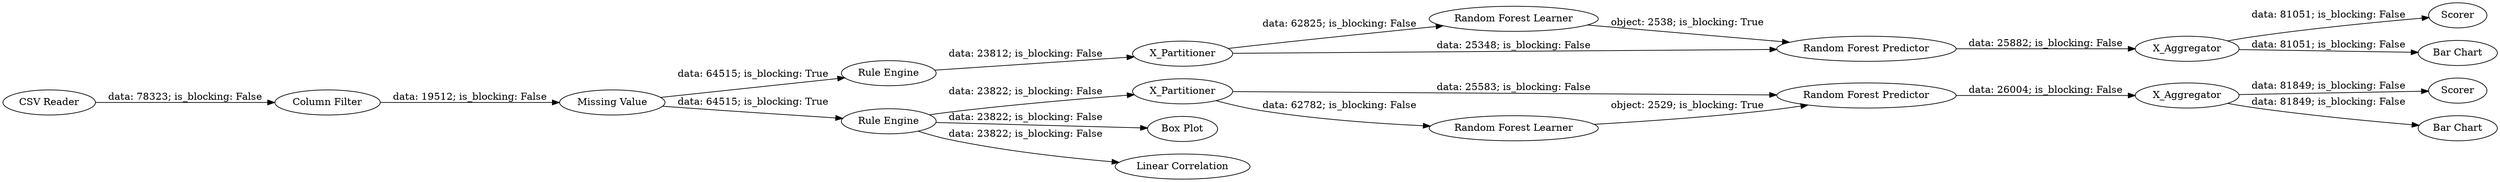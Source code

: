 digraph {
	"2757387548682160795_22" [label=Scorer]
	"2757387548682160795_28" [label=X_Partitioner]
	"2757387548682160795_15" [label="Column Filter"]
	"2757387548682160795_21" [label=X_Aggregator]
	"2757387548682160795_33" [label=Scorer]
	"2757387548682160795_18" [label=X_Partitioner]
	"2757387548682160795_14" [label="CSV Reader"]
	"2757387548682160795_27" [label="Rule Engine"]
	"2757387548682160795_20" [label="Random Forest Predictor"]
	"2757387548682160795_24" [label="Box Plot"]
	"2757387548682160795_17" [label="Rule Engine"]
	"2757387548682160795_32" [label=X_Aggregator]
	"2757387548682160795_34" [label="Bar Chart"]
	"2757387548682160795_19" [label="Random Forest Learner"]
	"2757387548682160795_16" [label="Missing Value"]
	"2757387548682160795_23" [label="Bar Chart"]
	"2757387548682160795_25" [label="Linear Correlation"]
	"2757387548682160795_30" [label="Random Forest Learner"]
	"2757387548682160795_31" [label="Random Forest Predictor"]
	"2757387548682160795_17" -> "2757387548682160795_25" [label="data: 23822; is_blocking: False"]
	"2757387548682160795_21" -> "2757387548682160795_23" [label="data: 81849; is_blocking: False"]
	"2757387548682160795_16" -> "2757387548682160795_27" [label="data: 64515; is_blocking: True"]
	"2757387548682160795_17" -> "2757387548682160795_18" [label="data: 23822; is_blocking: False"]
	"2757387548682160795_14" -> "2757387548682160795_15" [label="data: 78323; is_blocking: False"]
	"2757387548682160795_17" -> "2757387548682160795_24" [label="data: 23822; is_blocking: False"]
	"2757387548682160795_21" -> "2757387548682160795_22" [label="data: 81849; is_blocking: False"]
	"2757387548682160795_18" -> "2757387548682160795_20" [label="data: 25583; is_blocking: False"]
	"2757387548682160795_27" -> "2757387548682160795_28" [label="data: 23812; is_blocking: False"]
	"2757387548682160795_32" -> "2757387548682160795_34" [label="data: 81051; is_blocking: False"]
	"2757387548682160795_19" -> "2757387548682160795_20" [label="object: 2529; is_blocking: True"]
	"2757387548682160795_32" -> "2757387548682160795_33" [label="data: 81051; is_blocking: False"]
	"2757387548682160795_15" -> "2757387548682160795_16" [label="data: 19512; is_blocking: False"]
	"2757387548682160795_30" -> "2757387548682160795_31" [label="object: 2538; is_blocking: True"]
	"2757387548682160795_31" -> "2757387548682160795_32" [label="data: 25882; is_blocking: False"]
	"2757387548682160795_28" -> "2757387548682160795_30" [label="data: 62825; is_blocking: False"]
	"2757387548682160795_18" -> "2757387548682160795_19" [label="data: 62782; is_blocking: False"]
	"2757387548682160795_16" -> "2757387548682160795_17" [label="data: 64515; is_blocking: True"]
	"2757387548682160795_28" -> "2757387548682160795_31" [label="data: 25348; is_blocking: False"]
	"2757387548682160795_20" -> "2757387548682160795_21" [label="data: 26004; is_blocking: False"]
	rankdir=LR
}

